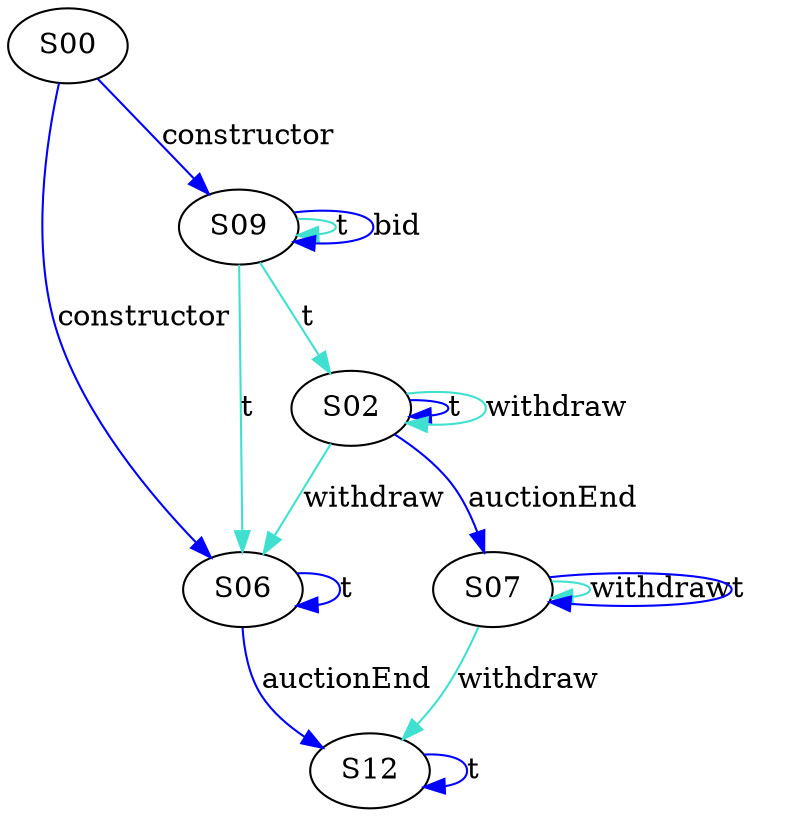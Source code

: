 digraph {

S02->S02 [label="t", style="", color="blue"]
S02->S02 [label="withdraw", style="", color="turquoise"]
S02->S06 [label="withdraw", style="", color="turquoise"]
S09->S02 [label="t", style="", color="turquoise"]
S09->S06 [label="t", style="", color="turquoise"]
S09->S09 [label="t", style="", color="turquoise"]
S02->S07 [label="auctionEnd", style="", color="blue"]
S07->S07 [label="withdraw", style="", color="turquoise"]
S07->S12 [label="withdraw", style="", color="turquoise"]
S00->S06 [label="constructor", style="", color="blue"]
S00->S09 [label="constructor", style="", color="blue"]
S09->S09 [label="bid", style="", color="blue"]
S07->S07 [label="t", style="", color="blue"]
S12->S12 [label="t", style="", color="blue"]
S06->S06 [label="t", style="", color="blue"]
S06->S12 [label="auctionEnd", style="", color="blue"]
}